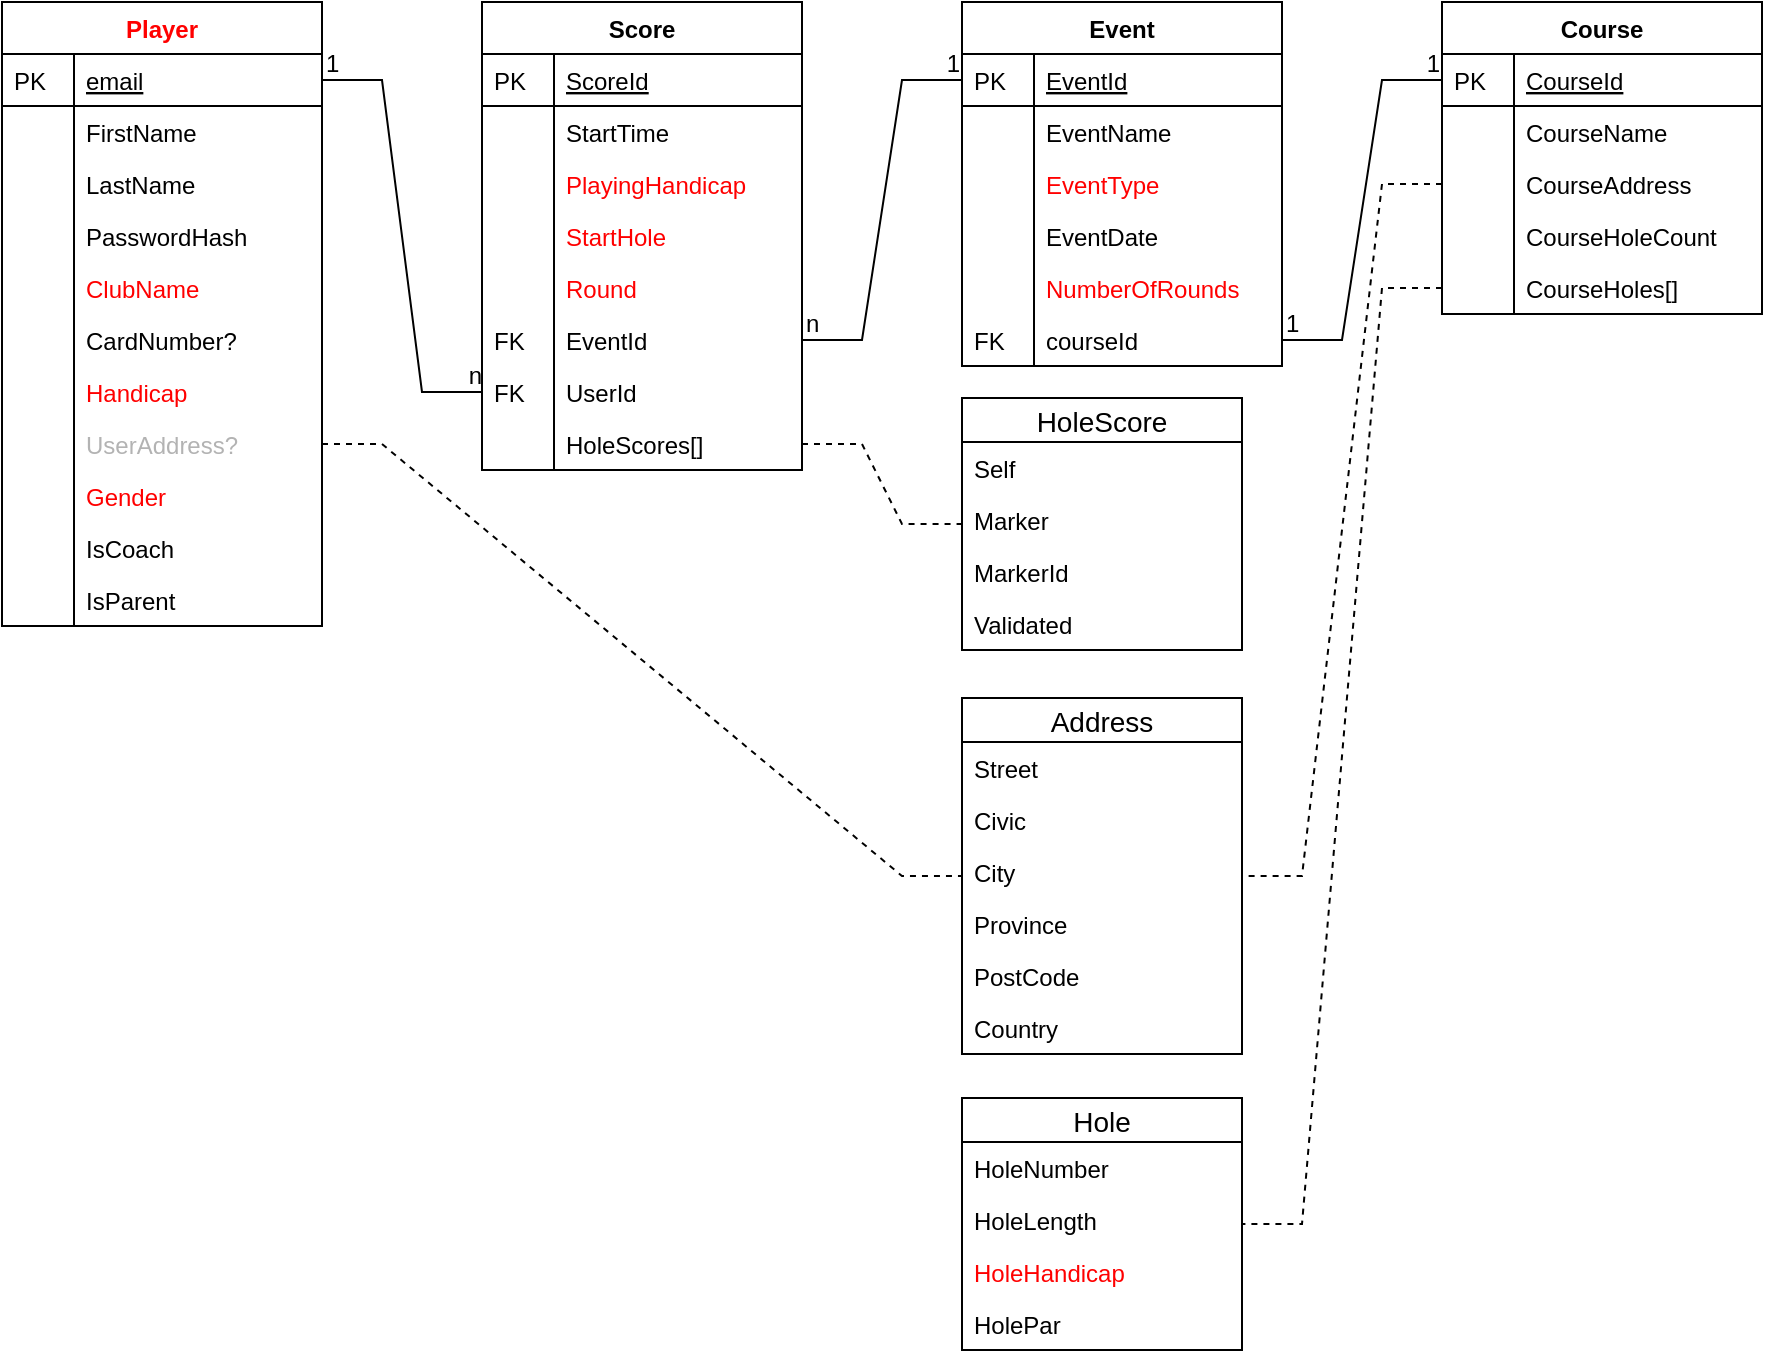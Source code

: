 <mxfile version="12.9.13" type="device"><diagram id="C5RBs43oDa-KdzZeNtuy" name="Page-1"><mxGraphModel dx="1792" dy="1360" grid="1" gridSize="10" guides="1" tooltips="1" connect="1" arrows="1" fold="1" page="1" pageScale="1" pageWidth="1169" pageHeight="827" math="0" shadow="0"><root><mxCell id="WIyWlLk6GJQsqaUBKTNV-0"/><mxCell id="WIyWlLk6GJQsqaUBKTNV-1" parent="WIyWlLk6GJQsqaUBKTNV-0"/><mxCell id="zkfFHV4jXpPFQw0GAbJ--51" value="Player" style="swimlane;fontStyle=1;childLayout=stackLayout;horizontal=1;startSize=26;horizontalStack=0;resizeParent=1;resizeLast=0;collapsible=1;marginBottom=0;rounded=0;shadow=0;strokeWidth=1;fontColor=#FF0000;" parent="WIyWlLk6GJQsqaUBKTNV-1" vertex="1"><mxGeometry x="40" y="42" width="160" height="312" as="geometry"><mxRectangle x="20" y="80" width="160" height="26" as="alternateBounds"/></mxGeometry></mxCell><mxCell id="zkfFHV4jXpPFQw0GAbJ--52" value="email" style="shape=partialRectangle;top=0;left=0;right=0;bottom=1;align=left;verticalAlign=top;fillColor=none;spacingLeft=40;spacingRight=4;overflow=hidden;rotatable=0;points=[[0,0.5],[1,0.5]];portConstraint=eastwest;dropTarget=0;rounded=0;shadow=0;strokeWidth=1;fontStyle=4" parent="zkfFHV4jXpPFQw0GAbJ--51" vertex="1"><mxGeometry y="26" width="160" height="26" as="geometry"/></mxCell><mxCell id="zkfFHV4jXpPFQw0GAbJ--53" value="PK" style="shape=partialRectangle;top=0;left=0;bottom=0;fillColor=none;align=left;verticalAlign=top;spacingLeft=4;spacingRight=4;overflow=hidden;rotatable=0;points=[];portConstraint=eastwest;part=1;" parent="zkfFHV4jXpPFQw0GAbJ--52" vertex="1" connectable="0"><mxGeometry width="36" height="26" as="geometry"/></mxCell><mxCell id="zkfFHV4jXpPFQw0GAbJ--54" value="FirstName" style="shape=partialRectangle;top=0;left=0;right=0;bottom=0;align=left;verticalAlign=top;fillColor=none;spacingLeft=40;spacingRight=4;overflow=hidden;rotatable=0;points=[[0,0.5],[1,0.5]];portConstraint=eastwest;dropTarget=0;rounded=0;shadow=0;strokeWidth=1;" parent="zkfFHV4jXpPFQw0GAbJ--51" vertex="1"><mxGeometry y="52" width="160" height="26" as="geometry"/></mxCell><mxCell id="zkfFHV4jXpPFQw0GAbJ--55" value="" style="shape=partialRectangle;top=0;left=0;bottom=0;fillColor=none;align=left;verticalAlign=top;spacingLeft=4;spacingRight=4;overflow=hidden;rotatable=0;points=[];portConstraint=eastwest;part=1;" parent="zkfFHV4jXpPFQw0GAbJ--54" vertex="1" connectable="0"><mxGeometry width="36" height="26" as="geometry"/></mxCell><mxCell id="CNbzcFAfPootxd4gBOf6-0" value="LastName" style="shape=partialRectangle;top=0;left=0;right=0;bottom=0;align=left;verticalAlign=top;fillColor=none;spacingLeft=40;spacingRight=4;overflow=hidden;rotatable=0;points=[[0,0.5],[1,0.5]];portConstraint=eastwest;dropTarget=0;rounded=0;shadow=0;strokeWidth=1;" parent="zkfFHV4jXpPFQw0GAbJ--51" vertex="1"><mxGeometry y="78" width="160" height="26" as="geometry"/></mxCell><mxCell id="CNbzcFAfPootxd4gBOf6-1" value="" style="shape=partialRectangle;top=0;left=0;bottom=0;fillColor=none;align=left;verticalAlign=top;spacingLeft=4;spacingRight=4;overflow=hidden;rotatable=0;points=[];portConstraint=eastwest;part=1;" parent="CNbzcFAfPootxd4gBOf6-0" vertex="1" connectable="0"><mxGeometry width="36" height="26" as="geometry"/></mxCell><mxCell id="CNbzcFAfPootxd4gBOf6-2" value="PasswordHash" style="shape=partialRectangle;top=0;left=0;right=0;bottom=0;align=left;verticalAlign=top;fillColor=none;spacingLeft=40;spacingRight=4;overflow=hidden;rotatable=0;points=[[0,0.5],[1,0.5]];portConstraint=eastwest;dropTarget=0;rounded=0;shadow=0;strokeWidth=1;" parent="zkfFHV4jXpPFQw0GAbJ--51" vertex="1"><mxGeometry y="104" width="160" height="26" as="geometry"/></mxCell><mxCell id="CNbzcFAfPootxd4gBOf6-3" value="" style="shape=partialRectangle;top=0;left=0;bottom=0;fillColor=none;align=left;verticalAlign=top;spacingLeft=4;spacingRight=4;overflow=hidden;rotatable=0;points=[];portConstraint=eastwest;part=1;" parent="CNbzcFAfPootxd4gBOf6-2" vertex="1" connectable="0"><mxGeometry width="36" height="26" as="geometry"/></mxCell><mxCell id="kqVIiH5N-FaL8CPObBzs-2" value="ClubName" style="shape=partialRectangle;top=0;left=0;right=0;bottom=0;align=left;verticalAlign=top;fillColor=none;spacingLeft=40;spacingRight=4;overflow=hidden;rotatable=0;points=[[0,0.5],[1,0.5]];portConstraint=eastwest;dropTarget=0;rounded=0;shadow=0;strokeWidth=1;fontColor=#FF0000;" parent="zkfFHV4jXpPFQw0GAbJ--51" vertex="1"><mxGeometry y="130" width="160" height="26" as="geometry"/></mxCell><mxCell id="kqVIiH5N-FaL8CPObBzs-3" value="" style="shape=partialRectangle;top=0;left=0;bottom=0;fillColor=none;align=left;verticalAlign=top;spacingLeft=4;spacingRight=4;overflow=hidden;rotatable=0;points=[];portConstraint=eastwest;part=1;" parent="kqVIiH5N-FaL8CPObBzs-2" vertex="1" connectable="0"><mxGeometry width="36" height="26" as="geometry"/></mxCell><mxCell id="CNbzcFAfPootxd4gBOf6-4" value="CardNumber?" style="shape=partialRectangle;top=0;left=0;right=0;bottom=0;align=left;verticalAlign=top;fillColor=none;spacingLeft=40;spacingRight=4;overflow=hidden;rotatable=0;points=[[0,0.5],[1,0.5]];portConstraint=eastwest;dropTarget=0;rounded=0;shadow=0;strokeWidth=1;" parent="zkfFHV4jXpPFQw0GAbJ--51" vertex="1"><mxGeometry y="156" width="160" height="26" as="geometry"/></mxCell><mxCell id="CNbzcFAfPootxd4gBOf6-5" value="" style="shape=partialRectangle;top=0;left=0;bottom=0;fillColor=none;align=left;verticalAlign=top;spacingLeft=4;spacingRight=4;overflow=hidden;rotatable=0;points=[];portConstraint=eastwest;part=1;" parent="CNbzcFAfPootxd4gBOf6-4" vertex="1" connectable="0"><mxGeometry width="36" height="26" as="geometry"/></mxCell><mxCell id="CNbzcFAfPootxd4gBOf6-6" value="Handicap" style="shape=partialRectangle;top=0;left=0;right=0;bottom=0;align=left;verticalAlign=top;fillColor=none;spacingLeft=40;spacingRight=4;overflow=hidden;rotatable=0;points=[[0,0.5],[1,0.5]];portConstraint=eastwest;dropTarget=0;rounded=0;shadow=0;strokeWidth=1;fontColor=#FF0000;" parent="zkfFHV4jXpPFQw0GAbJ--51" vertex="1"><mxGeometry y="182" width="160" height="26" as="geometry"/></mxCell><mxCell id="CNbzcFAfPootxd4gBOf6-7" value="" style="shape=partialRectangle;top=0;left=0;bottom=0;fillColor=none;align=left;verticalAlign=top;spacingLeft=4;spacingRight=4;overflow=hidden;rotatable=0;points=[];portConstraint=eastwest;part=1;" parent="CNbzcFAfPootxd4gBOf6-6" vertex="1" connectable="0"><mxGeometry width="36" height="26" as="geometry"/></mxCell><mxCell id="CNbzcFAfPootxd4gBOf6-12" value="UserAddress?" style="shape=partialRectangle;top=0;left=0;right=0;bottom=0;align=left;verticalAlign=top;fillColor=none;spacingLeft=40;spacingRight=4;overflow=hidden;rotatable=0;points=[[0,0.5],[1,0.5]];portConstraint=eastwest;dropTarget=0;rounded=0;shadow=0;strokeWidth=1;fontColor=#B3B3B3;" parent="zkfFHV4jXpPFQw0GAbJ--51" vertex="1"><mxGeometry y="208" width="160" height="26" as="geometry"/></mxCell><mxCell id="CNbzcFAfPootxd4gBOf6-13" value="" style="shape=partialRectangle;top=0;left=0;bottom=0;fillColor=none;align=left;verticalAlign=top;spacingLeft=4;spacingRight=4;overflow=hidden;rotatable=0;points=[];portConstraint=eastwest;part=1;" parent="CNbzcFAfPootxd4gBOf6-12" vertex="1" connectable="0"><mxGeometry width="36" height="26" as="geometry"/></mxCell><mxCell id="kqVIiH5N-FaL8CPObBzs-0" value="Gender" style="shape=partialRectangle;top=0;left=0;right=0;bottom=0;align=left;verticalAlign=top;fillColor=none;spacingLeft=40;spacingRight=4;overflow=hidden;rotatable=0;points=[[0,0.5],[1,0.5]];portConstraint=eastwest;dropTarget=0;rounded=0;shadow=0;strokeWidth=1;fontColor=#FF0000;" parent="zkfFHV4jXpPFQw0GAbJ--51" vertex="1"><mxGeometry y="234" width="160" height="26" as="geometry"/></mxCell><mxCell id="kqVIiH5N-FaL8CPObBzs-1" value="" style="shape=partialRectangle;top=0;left=0;bottom=0;fillColor=none;align=left;verticalAlign=top;spacingLeft=4;spacingRight=4;overflow=hidden;rotatable=0;points=[];portConstraint=eastwest;part=1;" parent="kqVIiH5N-FaL8CPObBzs-0" vertex="1" connectable="0"><mxGeometry width="36" height="26" as="geometry"/></mxCell><mxCell id="CNbzcFAfPootxd4gBOf6-10" value="IsCoach" style="shape=partialRectangle;top=0;left=0;right=0;bottom=0;align=left;verticalAlign=top;fillColor=none;spacingLeft=40;spacingRight=4;overflow=hidden;rotatable=0;points=[[0,0.5],[1,0.5]];portConstraint=eastwest;dropTarget=0;rounded=0;shadow=0;strokeWidth=1;" parent="zkfFHV4jXpPFQw0GAbJ--51" vertex="1"><mxGeometry y="260" width="160" height="26" as="geometry"/></mxCell><mxCell id="CNbzcFAfPootxd4gBOf6-11" value="" style="shape=partialRectangle;top=0;left=0;bottom=0;fillColor=none;align=left;verticalAlign=top;spacingLeft=4;spacingRight=4;overflow=hidden;rotatable=0;points=[];portConstraint=eastwest;part=1;" parent="CNbzcFAfPootxd4gBOf6-10" vertex="1" connectable="0"><mxGeometry width="36" height="26" as="geometry"/></mxCell><mxCell id="CNbzcFAfPootxd4gBOf6-8" value="IsParent" style="shape=partialRectangle;top=0;left=0;right=0;bottom=0;align=left;verticalAlign=top;fillColor=none;spacingLeft=40;spacingRight=4;overflow=hidden;rotatable=0;points=[[0,0.5],[1,0.5]];portConstraint=eastwest;dropTarget=0;rounded=0;shadow=0;strokeWidth=1;" parent="zkfFHV4jXpPFQw0GAbJ--51" vertex="1"><mxGeometry y="286" width="160" height="26" as="geometry"/></mxCell><mxCell id="CNbzcFAfPootxd4gBOf6-9" value="" style="shape=partialRectangle;top=0;left=0;bottom=0;fillColor=none;align=left;verticalAlign=top;spacingLeft=4;spacingRight=4;overflow=hidden;rotatable=0;points=[];portConstraint=eastwest;part=1;" parent="CNbzcFAfPootxd4gBOf6-8" vertex="1" connectable="0"><mxGeometry width="36" height="26" as="geometry"/></mxCell><mxCell id="jcFUPDY8-ciqzz3bYHUC-16" value="" style="endArrow=none;html=1;rounded=0;exitX=1;exitY=0.5;exitDx=0;exitDy=0;entryX=0;entryY=0.5;entryDx=0;entryDy=0;edgeStyle=entityRelationEdgeStyle;" parent="WIyWlLk6GJQsqaUBKTNV-1" source="zkfFHV4jXpPFQw0GAbJ--52" target="jcFUPDY8-ciqzz3bYHUC-13" edge="1"><mxGeometry relative="1" as="geometry"><mxPoint x="280" y="200" as="sourcePoint"/><mxPoint x="330" y="210" as="targetPoint"/></mxGeometry></mxCell><mxCell id="jcFUPDY8-ciqzz3bYHUC-17" value="1" style="resizable=0;html=1;align=left;verticalAlign=bottom;" parent="jcFUPDY8-ciqzz3bYHUC-16" connectable="0" vertex="1"><mxGeometry x="-1" relative="1" as="geometry"/></mxCell><mxCell id="jcFUPDY8-ciqzz3bYHUC-18" value="n" style="resizable=0;html=1;align=right;verticalAlign=bottom;" parent="jcFUPDY8-ciqzz3bYHUC-16" connectable="0" vertex="1"><mxGeometry x="1" relative="1" as="geometry"/></mxCell><mxCell id="zkfFHV4jXpPFQw0GAbJ--56" value="Score" style="swimlane;fontStyle=1;childLayout=stackLayout;horizontal=1;startSize=26;horizontalStack=0;resizeParent=1;resizeLast=0;collapsible=1;marginBottom=0;rounded=0;shadow=0;strokeWidth=1;" parent="WIyWlLk6GJQsqaUBKTNV-1" vertex="1"><mxGeometry x="280" y="42" width="160" height="234" as="geometry"><mxRectangle x="260" y="80" width="160" height="26" as="alternateBounds"/></mxGeometry></mxCell><mxCell id="zkfFHV4jXpPFQw0GAbJ--57" value="ScoreId" style="shape=partialRectangle;top=0;left=0;right=0;bottom=1;align=left;verticalAlign=top;fillColor=none;spacingLeft=40;spacingRight=4;overflow=hidden;rotatable=0;points=[[0,0.5],[1,0.5]];portConstraint=eastwest;dropTarget=0;rounded=0;shadow=0;strokeWidth=1;fontStyle=4" parent="zkfFHV4jXpPFQw0GAbJ--56" vertex="1"><mxGeometry y="26" width="160" height="26" as="geometry"/></mxCell><mxCell id="zkfFHV4jXpPFQw0GAbJ--58" value="PK" style="shape=partialRectangle;top=0;left=0;bottom=0;fillColor=none;align=left;verticalAlign=top;spacingLeft=4;spacingRight=4;overflow=hidden;rotatable=0;points=[];portConstraint=eastwest;part=1;" parent="zkfFHV4jXpPFQw0GAbJ--57" vertex="1" connectable="0"><mxGeometry width="36" height="26" as="geometry"/></mxCell><mxCell id="zkfFHV4jXpPFQw0GAbJ--59" value="StartTime" style="shape=partialRectangle;top=0;left=0;right=0;bottom=0;align=left;verticalAlign=top;fillColor=none;spacingLeft=40;spacingRight=4;overflow=hidden;rotatable=0;points=[[0,0.5],[1,0.5]];portConstraint=eastwest;dropTarget=0;rounded=0;shadow=0;strokeWidth=1;" parent="zkfFHV4jXpPFQw0GAbJ--56" vertex="1"><mxGeometry y="52" width="160" height="26" as="geometry"/></mxCell><mxCell id="zkfFHV4jXpPFQw0GAbJ--60" value="" style="shape=partialRectangle;top=0;left=0;bottom=0;fillColor=none;align=left;verticalAlign=top;spacingLeft=4;spacingRight=4;overflow=hidden;rotatable=0;points=[];portConstraint=eastwest;part=1;" parent="zkfFHV4jXpPFQw0GAbJ--59" vertex="1" connectable="0"><mxGeometry width="36" height="26" as="geometry"/></mxCell><mxCell id="kqVIiH5N-FaL8CPObBzs-9" value="PlayingHandicap" style="shape=partialRectangle;top=0;left=0;right=0;bottom=0;align=left;verticalAlign=top;fillColor=none;spacingLeft=40;spacingRight=4;overflow=hidden;rotatable=0;points=[[0,0.5],[1,0.5]];portConstraint=eastwest;dropTarget=0;rounded=0;shadow=0;strokeWidth=1;fontColor=#FF0000;" parent="zkfFHV4jXpPFQw0GAbJ--56" vertex="1"><mxGeometry y="78" width="160" height="26" as="geometry"/></mxCell><mxCell id="kqVIiH5N-FaL8CPObBzs-10" value="" style="shape=partialRectangle;top=0;left=0;bottom=0;fillColor=none;align=left;verticalAlign=top;spacingLeft=4;spacingRight=4;overflow=hidden;rotatable=0;points=[];portConstraint=eastwest;part=1;" parent="kqVIiH5N-FaL8CPObBzs-9" vertex="1" connectable="0"><mxGeometry width="36" height="26" as="geometry"/></mxCell><mxCell id="kqVIiH5N-FaL8CPObBzs-7" value="StartHole" style="shape=partialRectangle;top=0;left=0;right=0;bottom=0;align=left;verticalAlign=top;fillColor=none;spacingLeft=40;spacingRight=4;overflow=hidden;rotatable=0;points=[[0,0.5],[1,0.5]];portConstraint=eastwest;dropTarget=0;rounded=0;shadow=0;strokeWidth=1;fontColor=#FF0000;" parent="zkfFHV4jXpPFQw0GAbJ--56" vertex="1"><mxGeometry y="104" width="160" height="26" as="geometry"/></mxCell><mxCell id="kqVIiH5N-FaL8CPObBzs-8" value="" style="shape=partialRectangle;top=0;left=0;bottom=0;fillColor=none;align=left;verticalAlign=top;spacingLeft=4;spacingRight=4;overflow=hidden;rotatable=0;points=[];portConstraint=eastwest;part=1;" parent="kqVIiH5N-FaL8CPObBzs-7" vertex="1" connectable="0"><mxGeometry width="36" height="26" as="geometry"/></mxCell><mxCell id="zkfFHV4jXpPFQw0GAbJ--61" value="Round" style="shape=partialRectangle;top=0;left=0;right=0;bottom=0;align=left;verticalAlign=top;fillColor=none;spacingLeft=40;spacingRight=4;overflow=hidden;rotatable=0;points=[[0,0.5],[1,0.5]];portConstraint=eastwest;dropTarget=0;rounded=0;shadow=0;strokeWidth=1;fontColor=#FF0000;" parent="zkfFHV4jXpPFQw0GAbJ--56" vertex="1"><mxGeometry y="130" width="160" height="26" as="geometry"/></mxCell><mxCell id="zkfFHV4jXpPFQw0GAbJ--62" value="" style="shape=partialRectangle;top=0;left=0;bottom=0;fillColor=none;align=left;verticalAlign=top;spacingLeft=4;spacingRight=4;overflow=hidden;rotatable=0;points=[];portConstraint=eastwest;part=1;" parent="zkfFHV4jXpPFQw0GAbJ--61" vertex="1" connectable="0"><mxGeometry width="36" height="26" as="geometry"/></mxCell><mxCell id="jcFUPDY8-ciqzz3bYHUC-11" value="EventId" style="shape=partialRectangle;top=0;left=0;right=0;bottom=0;align=left;verticalAlign=top;fillColor=none;spacingLeft=40;spacingRight=4;overflow=hidden;rotatable=0;points=[[0,0.5],[1,0.5]];portConstraint=eastwest;dropTarget=0;rounded=0;shadow=0;strokeWidth=1;" parent="zkfFHV4jXpPFQw0GAbJ--56" vertex="1"><mxGeometry y="156" width="160" height="26" as="geometry"/></mxCell><mxCell id="jcFUPDY8-ciqzz3bYHUC-12" value="FK" style="shape=partialRectangle;top=0;left=0;bottom=0;fillColor=none;align=left;verticalAlign=top;spacingLeft=4;spacingRight=4;overflow=hidden;rotatable=0;points=[];portConstraint=eastwest;part=1;" parent="jcFUPDY8-ciqzz3bYHUC-11" vertex="1" connectable="0"><mxGeometry width="36" height="26" as="geometry"/></mxCell><mxCell id="jcFUPDY8-ciqzz3bYHUC-13" value="UserId" style="shape=partialRectangle;top=0;left=0;right=0;bottom=0;align=left;verticalAlign=top;fillColor=none;spacingLeft=40;spacingRight=4;overflow=hidden;rotatable=0;points=[[0,0.5],[1,0.5]];portConstraint=eastwest;dropTarget=0;rounded=0;shadow=0;strokeWidth=1;" parent="zkfFHV4jXpPFQw0GAbJ--56" vertex="1"><mxGeometry y="182" width="160" height="26" as="geometry"/></mxCell><mxCell id="jcFUPDY8-ciqzz3bYHUC-14" value="FK" style="shape=partialRectangle;top=0;left=0;bottom=0;fillColor=none;align=left;verticalAlign=top;spacingLeft=4;spacingRight=4;overflow=hidden;rotatable=0;points=[];portConstraint=eastwest;part=1;" parent="jcFUPDY8-ciqzz3bYHUC-13" vertex="1" connectable="0"><mxGeometry width="36" height="26" as="geometry"/></mxCell><mxCell id="P5c_yfgn9r5V4UXOkbUd-7" value="HoleScores[]" style="shape=partialRectangle;top=0;left=0;right=0;bottom=0;align=left;verticalAlign=top;fillColor=none;spacingLeft=40;spacingRight=4;overflow=hidden;rotatable=0;points=[[0,0.5],[1,0.5]];portConstraint=eastwest;dropTarget=0;rounded=0;shadow=0;strokeWidth=1;" parent="zkfFHV4jXpPFQw0GAbJ--56" vertex="1"><mxGeometry y="208" width="160" height="26" as="geometry"/></mxCell><mxCell id="P5c_yfgn9r5V4UXOkbUd-8" value="" style="shape=partialRectangle;top=0;left=0;bottom=0;fillColor=none;align=left;verticalAlign=top;spacingLeft=4;spacingRight=4;overflow=hidden;rotatable=0;points=[];portConstraint=eastwest;part=1;" parent="P5c_yfgn9r5V4UXOkbUd-7" vertex="1" connectable="0"><mxGeometry width="36" height="26" as="geometry"/></mxCell><mxCell id="jcFUPDY8-ciqzz3bYHUC-42" value="" style="endArrow=none;html=1;rounded=0;edgeStyle=entityRelationEdgeStyle;" parent="WIyWlLk6GJQsqaUBKTNV-1" source="jcFUPDY8-ciqzz3bYHUC-11" target="zkfFHV4jXpPFQw0GAbJ--65" edge="1"><mxGeometry relative="1" as="geometry"><mxPoint x="470" y="435" as="sourcePoint"/><mxPoint x="560" y="383" as="targetPoint"/></mxGeometry></mxCell><mxCell id="jcFUPDY8-ciqzz3bYHUC-43" value="n" style="resizable=0;html=1;align=left;verticalAlign=bottom;" parent="jcFUPDY8-ciqzz3bYHUC-42" connectable="0" vertex="1"><mxGeometry x="-1" relative="1" as="geometry"/></mxCell><mxCell id="jcFUPDY8-ciqzz3bYHUC-44" value="1" style="resizable=0;html=1;align=right;verticalAlign=bottom;" parent="jcFUPDY8-ciqzz3bYHUC-42" connectable="0" vertex="1"><mxGeometry x="1" relative="1" as="geometry"/></mxCell><mxCell id="zkfFHV4jXpPFQw0GAbJ--64" value="Event" style="swimlane;fontStyle=1;childLayout=stackLayout;horizontal=1;startSize=26;horizontalStack=0;resizeParent=1;resizeLast=0;collapsible=1;marginBottom=0;rounded=0;shadow=0;strokeWidth=1;" parent="WIyWlLk6GJQsqaUBKTNV-1" vertex="1"><mxGeometry x="520" y="42" width="160" height="182" as="geometry"><mxRectangle x="260" y="270" width="160" height="26" as="alternateBounds"/></mxGeometry></mxCell><mxCell id="zkfFHV4jXpPFQw0GAbJ--65" value="EventId" style="shape=partialRectangle;top=0;left=0;right=0;bottom=1;align=left;verticalAlign=top;fillColor=none;spacingLeft=40;spacingRight=4;overflow=hidden;rotatable=0;points=[[0,0.5],[1,0.5]];portConstraint=eastwest;dropTarget=0;rounded=0;shadow=0;strokeWidth=1;fontStyle=4" parent="zkfFHV4jXpPFQw0GAbJ--64" vertex="1"><mxGeometry y="26" width="160" height="26" as="geometry"/></mxCell><mxCell id="zkfFHV4jXpPFQw0GAbJ--66" value="PK" style="shape=partialRectangle;top=0;left=0;bottom=0;fillColor=none;align=left;verticalAlign=top;spacingLeft=4;spacingRight=4;overflow=hidden;rotatable=0;points=[];portConstraint=eastwest;part=1;" parent="zkfFHV4jXpPFQw0GAbJ--65" vertex="1" connectable="0"><mxGeometry width="36" height="26" as="geometry"/></mxCell><mxCell id="zkfFHV4jXpPFQw0GAbJ--67" value="EventName" style="shape=partialRectangle;top=0;left=0;right=0;bottom=0;align=left;verticalAlign=top;fillColor=none;spacingLeft=40;spacingRight=4;overflow=hidden;rotatable=0;points=[[0,0.5],[1,0.5]];portConstraint=eastwest;dropTarget=0;rounded=0;shadow=0;strokeWidth=1;" parent="zkfFHV4jXpPFQw0GAbJ--64" vertex="1"><mxGeometry y="52" width="160" height="26" as="geometry"/></mxCell><mxCell id="zkfFHV4jXpPFQw0GAbJ--68" value="" style="shape=partialRectangle;top=0;left=0;bottom=0;fillColor=none;align=left;verticalAlign=top;spacingLeft=4;spacingRight=4;overflow=hidden;rotatable=0;points=[];portConstraint=eastwest;part=1;" parent="zkfFHV4jXpPFQw0GAbJ--67" vertex="1" connectable="0"><mxGeometry width="36" height="26" as="geometry"/></mxCell><mxCell id="kqVIiH5N-FaL8CPObBzs-4" value="EventType" style="shape=partialRectangle;top=0;left=0;right=0;bottom=0;align=left;verticalAlign=top;fillColor=none;spacingLeft=40;spacingRight=4;overflow=hidden;rotatable=0;points=[[0,0.5],[1,0.5]];portConstraint=eastwest;dropTarget=0;rounded=0;shadow=0;strokeWidth=1;fontColor=#FF0000;" parent="zkfFHV4jXpPFQw0GAbJ--64" vertex="1"><mxGeometry y="78" width="160" height="26" as="geometry"/></mxCell><mxCell id="kqVIiH5N-FaL8CPObBzs-5" value="" style="shape=partialRectangle;top=0;left=0;bottom=0;fillColor=none;align=left;verticalAlign=top;spacingLeft=4;spacingRight=4;overflow=hidden;rotatable=0;points=[];portConstraint=eastwest;part=1;" parent="kqVIiH5N-FaL8CPObBzs-4" vertex="1" connectable="0"><mxGeometry width="36" height="26" as="geometry"/></mxCell><mxCell id="zkfFHV4jXpPFQw0GAbJ--69" value="EventDate" style="shape=partialRectangle;top=0;left=0;right=0;bottom=0;align=left;verticalAlign=top;fillColor=none;spacingLeft=40;spacingRight=4;overflow=hidden;rotatable=0;points=[[0,0.5],[1,0.5]];portConstraint=eastwest;dropTarget=0;rounded=0;shadow=0;strokeWidth=1;" parent="zkfFHV4jXpPFQw0GAbJ--64" vertex="1"><mxGeometry y="104" width="160" height="26" as="geometry"/></mxCell><mxCell id="zkfFHV4jXpPFQw0GAbJ--70" value="" style="shape=partialRectangle;top=0;left=0;bottom=0;fillColor=none;align=left;verticalAlign=top;spacingLeft=4;spacingRight=4;overflow=hidden;rotatable=0;points=[];portConstraint=eastwest;part=1;" parent="zkfFHV4jXpPFQw0GAbJ--69" vertex="1" connectable="0"><mxGeometry width="36" height="26" as="geometry"/></mxCell><mxCell id="jcFUPDY8-ciqzz3bYHUC-19" value="NumberOfRounds" style="shape=partialRectangle;top=0;left=0;right=0;bottom=0;align=left;verticalAlign=top;fillColor=none;spacingLeft=40;spacingRight=4;overflow=hidden;rotatable=0;points=[[0,0.5],[1,0.5]];portConstraint=eastwest;dropTarget=0;rounded=0;shadow=0;strokeWidth=1;fontColor=#FF0000;" parent="zkfFHV4jXpPFQw0GAbJ--64" vertex="1"><mxGeometry y="130" width="160" height="26" as="geometry"/></mxCell><mxCell id="jcFUPDY8-ciqzz3bYHUC-20" value="" style="shape=partialRectangle;top=0;left=0;bottom=0;fillColor=none;align=left;verticalAlign=top;spacingLeft=4;spacingRight=4;overflow=hidden;rotatable=0;points=[];portConstraint=eastwest;part=1;" parent="jcFUPDY8-ciqzz3bYHUC-19" vertex="1" connectable="0"><mxGeometry width="36" height="26" as="geometry"/></mxCell><mxCell id="jcFUPDY8-ciqzz3bYHUC-21" value="courseId" style="shape=partialRectangle;top=0;left=0;right=0;bottom=0;align=left;verticalAlign=top;fillColor=none;spacingLeft=40;spacingRight=4;overflow=hidden;rotatable=0;points=[[0,0.5],[1,0.5]];portConstraint=eastwest;dropTarget=0;rounded=0;shadow=0;strokeWidth=1;" parent="zkfFHV4jXpPFQw0GAbJ--64" vertex="1"><mxGeometry y="156" width="160" height="26" as="geometry"/></mxCell><mxCell id="jcFUPDY8-ciqzz3bYHUC-22" value="FK" style="shape=partialRectangle;top=0;left=0;bottom=0;fillColor=none;align=left;verticalAlign=top;spacingLeft=4;spacingRight=4;overflow=hidden;rotatable=0;points=[];portConstraint=eastwest;part=1;" parent="jcFUPDY8-ciqzz3bYHUC-21" vertex="1" connectable="0"><mxGeometry width="36" height="26" as="geometry"/></mxCell><mxCell id="jcFUPDY8-ciqzz3bYHUC-72" value="" style="endArrow=none;html=1;rounded=0;edgeStyle=entityRelationEdgeStyle;entryX=0;entryY=0.5;entryDx=0;entryDy=0;" parent="WIyWlLk6GJQsqaUBKTNV-1" source="jcFUPDY8-ciqzz3bYHUC-21" target="jcFUPDY8-ciqzz3bYHUC-24" edge="1"><mxGeometry relative="1" as="geometry"><mxPoint x="750" y="159" as="sourcePoint"/><mxPoint x="830" y="81" as="targetPoint"/></mxGeometry></mxCell><mxCell id="jcFUPDY8-ciqzz3bYHUC-73" value="1" style="resizable=0;html=1;align=left;verticalAlign=bottom;" parent="jcFUPDY8-ciqzz3bYHUC-72" connectable="0" vertex="1"><mxGeometry x="-1" relative="1" as="geometry"/></mxCell><mxCell id="jcFUPDY8-ciqzz3bYHUC-74" value="1" style="resizable=0;html=1;align=right;verticalAlign=bottom;" parent="jcFUPDY8-ciqzz3bYHUC-72" connectable="0" vertex="1"><mxGeometry x="1" relative="1" as="geometry"/></mxCell><mxCell id="jcFUPDY8-ciqzz3bYHUC-23" value="Course" style="swimlane;fontStyle=1;childLayout=stackLayout;horizontal=1;startSize=26;horizontalStack=0;resizeParent=1;resizeLast=0;collapsible=1;marginBottom=0;rounded=0;shadow=0;strokeWidth=1;" parent="WIyWlLk6GJQsqaUBKTNV-1" vertex="1"><mxGeometry x="760" y="42" width="160" height="156" as="geometry"><mxRectangle x="260" y="270" width="160" height="26" as="alternateBounds"/></mxGeometry></mxCell><mxCell id="jcFUPDY8-ciqzz3bYHUC-24" value="CourseId" style="shape=partialRectangle;top=0;left=0;right=0;bottom=1;align=left;verticalAlign=top;fillColor=none;spacingLeft=40;spacingRight=4;overflow=hidden;rotatable=0;points=[[0,0.5],[1,0.5]];portConstraint=eastwest;dropTarget=0;rounded=0;shadow=0;strokeWidth=1;fontStyle=4" parent="jcFUPDY8-ciqzz3bYHUC-23" vertex="1"><mxGeometry y="26" width="160" height="26" as="geometry"/></mxCell><mxCell id="jcFUPDY8-ciqzz3bYHUC-25" value="PK" style="shape=partialRectangle;top=0;left=0;bottom=0;fillColor=none;align=left;verticalAlign=top;spacingLeft=4;spacingRight=4;overflow=hidden;rotatable=0;points=[];portConstraint=eastwest;part=1;" parent="jcFUPDY8-ciqzz3bYHUC-24" vertex="1" connectable="0"><mxGeometry width="36" height="26" as="geometry"/></mxCell><mxCell id="jcFUPDY8-ciqzz3bYHUC-26" value="CourseName" style="shape=partialRectangle;top=0;left=0;right=0;bottom=0;align=left;verticalAlign=top;fillColor=none;spacingLeft=40;spacingRight=4;overflow=hidden;rotatable=0;points=[[0,0.5],[1,0.5]];portConstraint=eastwest;dropTarget=0;rounded=0;shadow=0;strokeWidth=1;" parent="jcFUPDY8-ciqzz3bYHUC-23" vertex="1"><mxGeometry y="52" width="160" height="26" as="geometry"/></mxCell><mxCell id="jcFUPDY8-ciqzz3bYHUC-27" value="" style="shape=partialRectangle;top=0;left=0;bottom=0;fillColor=none;align=left;verticalAlign=top;spacingLeft=4;spacingRight=4;overflow=hidden;rotatable=0;points=[];portConstraint=eastwest;part=1;" parent="jcFUPDY8-ciqzz3bYHUC-26" vertex="1" connectable="0"><mxGeometry width="36" height="26" as="geometry"/></mxCell><mxCell id="jcFUPDY8-ciqzz3bYHUC-28" value="CourseAddress" style="shape=partialRectangle;top=0;left=0;right=0;bottom=0;align=left;verticalAlign=top;fillColor=none;spacingLeft=40;spacingRight=4;overflow=hidden;rotatable=0;points=[[0,0.5],[1,0.5]];portConstraint=eastwest;dropTarget=0;rounded=0;shadow=0;strokeWidth=1;" parent="jcFUPDY8-ciqzz3bYHUC-23" vertex="1"><mxGeometry y="78" width="160" height="26" as="geometry"/></mxCell><mxCell id="jcFUPDY8-ciqzz3bYHUC-29" value="" style="shape=partialRectangle;top=0;left=0;bottom=0;fillColor=none;align=left;verticalAlign=top;spacingLeft=4;spacingRight=4;overflow=hidden;rotatable=0;points=[];portConstraint=eastwest;part=1;" parent="jcFUPDY8-ciqzz3bYHUC-28" vertex="1" connectable="0"><mxGeometry width="36" height="26" as="geometry"/></mxCell><mxCell id="jcFUPDY8-ciqzz3bYHUC-30" value="CourseHoleCount" style="shape=partialRectangle;top=0;left=0;right=0;bottom=0;align=left;verticalAlign=top;fillColor=none;spacingLeft=40;spacingRight=4;overflow=hidden;rotatable=0;points=[[0,0.5],[1,0.5]];portConstraint=eastwest;dropTarget=0;rounded=0;shadow=0;strokeWidth=1;" parent="jcFUPDY8-ciqzz3bYHUC-23" vertex="1"><mxGeometry y="104" width="160" height="26" as="geometry"/></mxCell><mxCell id="jcFUPDY8-ciqzz3bYHUC-31" value="" style="shape=partialRectangle;top=0;left=0;bottom=0;fillColor=none;align=left;verticalAlign=top;spacingLeft=4;spacingRight=4;overflow=hidden;rotatable=0;points=[];portConstraint=eastwest;part=1;" parent="jcFUPDY8-ciqzz3bYHUC-30" vertex="1" connectable="0"><mxGeometry width="36" height="26" as="geometry"/></mxCell><mxCell id="jcFUPDY8-ciqzz3bYHUC-32" value="CourseHoles[]" style="shape=partialRectangle;top=0;left=0;right=0;bottom=0;align=left;verticalAlign=top;fillColor=none;spacingLeft=40;spacingRight=4;overflow=hidden;rotatable=0;points=[[0,0.5],[1,0.5]];portConstraint=eastwest;dropTarget=0;rounded=0;shadow=0;strokeWidth=1;" parent="jcFUPDY8-ciqzz3bYHUC-23" vertex="1"><mxGeometry y="130" width="160" height="26" as="geometry"/></mxCell><mxCell id="jcFUPDY8-ciqzz3bYHUC-33" value="" style="shape=partialRectangle;top=0;left=0;bottom=0;fillColor=none;align=left;verticalAlign=top;spacingLeft=4;spacingRight=4;overflow=hidden;rotatable=0;points=[];portConstraint=eastwest;part=1;" parent="jcFUPDY8-ciqzz3bYHUC-32" vertex="1" connectable="0"><mxGeometry width="36" height="26" as="geometry"/></mxCell><mxCell id="P5c_yfgn9r5V4UXOkbUd-9" style="edgeStyle=entityRelationEdgeStyle;rounded=0;orthogonalLoop=1;jettySize=auto;html=1;endArrow=none;endFill=0;dashed=1;" parent="WIyWlLk6GJQsqaUBKTNV-1" source="CNbzcFAfPootxd4gBOf6-12" target="jcFUPDY8-ciqzz3bYHUC-58" edge="1"><mxGeometry relative="1" as="geometry"/></mxCell><mxCell id="P5c_yfgn9r5V4UXOkbUd-10" style="edgeStyle=entityRelationEdgeStyle;rounded=0;orthogonalLoop=1;jettySize=auto;html=1;endArrow=none;endFill=0;dashed=1;exitX=1;exitY=0.5;exitDx=0;exitDy=0;" parent="WIyWlLk6GJQsqaUBKTNV-1" source="P5c_yfgn9r5V4UXOkbUd-7" target="P5c_yfgn9r5V4UXOkbUd-0" edge="1"><mxGeometry relative="1" as="geometry"><mxPoint x="210" y="247" as="sourcePoint"/><mxPoint x="420" y="513" as="targetPoint"/></mxGeometry></mxCell><mxCell id="P5c_yfgn9r5V4UXOkbUd-11" style="edgeStyle=entityRelationEdgeStyle;rounded=0;orthogonalLoop=1;jettySize=auto;html=1;dashed=1;endArrow=none;endFill=0;" parent="WIyWlLk6GJQsqaUBKTNV-1" source="jcFUPDY8-ciqzz3bYHUC-28" target="jcFUPDY8-ciqzz3bYHUC-58" edge="1"><mxGeometry relative="1" as="geometry"/></mxCell><mxCell id="P5c_yfgn9r5V4UXOkbUd-0" value="HoleScore" style="swimlane;fontStyle=0;childLayout=stackLayout;horizontal=1;startSize=22;horizontalStack=0;resizeParent=1;resizeParentMax=0;resizeLast=0;collapsible=1;marginBottom=0;align=center;fontSize=14;" parent="WIyWlLk6GJQsqaUBKTNV-1" vertex="1"><mxGeometry x="520" y="240" width="140" height="126" as="geometry"/></mxCell><mxCell id="P5c_yfgn9r5V4UXOkbUd-1" value="Self" style="text;strokeColor=none;fillColor=none;spacingLeft=4;spacingRight=4;overflow=hidden;rotatable=0;points=[[0,0.5],[1,0.5]];portConstraint=eastwest;fontSize=12;" parent="P5c_yfgn9r5V4UXOkbUd-0" vertex="1"><mxGeometry y="22" width="140" height="26" as="geometry"/></mxCell><mxCell id="P5c_yfgn9r5V4UXOkbUd-2" value="Marker" style="text;strokeColor=none;fillColor=none;spacingLeft=4;spacingRight=4;overflow=hidden;rotatable=0;points=[[0,0.5],[1,0.5]];portConstraint=eastwest;fontSize=12;" parent="P5c_yfgn9r5V4UXOkbUd-0" vertex="1"><mxGeometry y="48" width="140" height="26" as="geometry"/></mxCell><mxCell id="NJESZ0-CdHXU1Z5m9WvB-0" value="MarkerId" style="text;strokeColor=none;fillColor=none;spacingLeft=4;spacingRight=4;overflow=hidden;rotatable=0;points=[[0,0.5],[1,0.5]];portConstraint=eastwest;fontSize=12;" vertex="1" parent="P5c_yfgn9r5V4UXOkbUd-0"><mxGeometry y="74" width="140" height="26" as="geometry"/></mxCell><mxCell id="P5c_yfgn9r5V4UXOkbUd-3" value="Validated" style="text;strokeColor=none;fillColor=none;spacingLeft=4;spacingRight=4;overflow=hidden;rotatable=0;points=[[0,0.5],[1,0.5]];portConstraint=eastwest;fontSize=12;fontColor=#000000;" parent="P5c_yfgn9r5V4UXOkbUd-0" vertex="1"><mxGeometry y="100" width="140" height="26" as="geometry"/></mxCell><mxCell id="P5c_yfgn9r5V4UXOkbUd-12" style="edgeStyle=entityRelationEdgeStyle;rounded=0;orthogonalLoop=1;jettySize=auto;html=1;dashed=1;endArrow=none;endFill=0;" parent="WIyWlLk6GJQsqaUBKTNV-1" source="jcFUPDY8-ciqzz3bYHUC-32" target="jcFUPDY8-ciqzz3bYHUC-65" edge="1"><mxGeometry relative="1" as="geometry"/></mxCell><mxCell id="jcFUPDY8-ciqzz3bYHUC-58" value="Address" style="swimlane;fontStyle=0;childLayout=stackLayout;horizontal=1;startSize=22;horizontalStack=0;resizeParent=1;resizeParentMax=0;resizeLast=0;collapsible=1;marginBottom=0;align=center;fontSize=14;" parent="WIyWlLk6GJQsqaUBKTNV-1" vertex="1"><mxGeometry x="520" y="390" width="140" height="178" as="geometry"/></mxCell><mxCell id="jcFUPDY8-ciqzz3bYHUC-59" value="Street" style="text;strokeColor=none;fillColor=none;spacingLeft=4;spacingRight=4;overflow=hidden;rotatable=0;points=[[0,0.5],[1,0.5]];portConstraint=eastwest;fontSize=12;" parent="jcFUPDY8-ciqzz3bYHUC-58" vertex="1"><mxGeometry y="22" width="140" height="26" as="geometry"/></mxCell><mxCell id="jcFUPDY8-ciqzz3bYHUC-60" value="Civic" style="text;strokeColor=none;fillColor=none;spacingLeft=4;spacingRight=4;overflow=hidden;rotatable=0;points=[[0,0.5],[1,0.5]];portConstraint=eastwest;fontSize=12;" parent="jcFUPDY8-ciqzz3bYHUC-58" vertex="1"><mxGeometry y="48" width="140" height="26" as="geometry"/></mxCell><mxCell id="jcFUPDY8-ciqzz3bYHUC-61" value="City" style="text;strokeColor=none;fillColor=none;spacingLeft=4;spacingRight=4;overflow=hidden;rotatable=0;points=[[0,0.5],[1,0.5]];portConstraint=eastwest;fontSize=12;" parent="jcFUPDY8-ciqzz3bYHUC-58" vertex="1"><mxGeometry y="74" width="140" height="26" as="geometry"/></mxCell><mxCell id="jcFUPDY8-ciqzz3bYHUC-62" value="Province" style="text;strokeColor=none;fillColor=none;spacingLeft=4;spacingRight=4;overflow=hidden;rotatable=0;points=[[0,0.5],[1,0.5]];portConstraint=eastwest;fontSize=12;" parent="jcFUPDY8-ciqzz3bYHUC-58" vertex="1"><mxGeometry y="100" width="140" height="26" as="geometry"/></mxCell><mxCell id="jcFUPDY8-ciqzz3bYHUC-63" value="PostCode" style="text;strokeColor=none;fillColor=none;spacingLeft=4;spacingRight=4;overflow=hidden;rotatable=0;points=[[0,0.5],[1,0.5]];portConstraint=eastwest;fontSize=12;" parent="jcFUPDY8-ciqzz3bYHUC-58" vertex="1"><mxGeometry y="126" width="140" height="26" as="geometry"/></mxCell><mxCell id="jcFUPDY8-ciqzz3bYHUC-64" value="Country" style="text;strokeColor=none;fillColor=none;spacingLeft=4;spacingRight=4;overflow=hidden;rotatable=0;points=[[0,0.5],[1,0.5]];portConstraint=eastwest;fontSize=12;" parent="jcFUPDY8-ciqzz3bYHUC-58" vertex="1"><mxGeometry y="152" width="140" height="26" as="geometry"/></mxCell><mxCell id="jcFUPDY8-ciqzz3bYHUC-65" value="Hole" style="swimlane;fontStyle=0;childLayout=stackLayout;horizontal=1;startSize=22;horizontalStack=0;resizeParent=1;resizeParentMax=0;resizeLast=0;collapsible=1;marginBottom=0;align=center;fontSize=14;" parent="WIyWlLk6GJQsqaUBKTNV-1" vertex="1"><mxGeometry x="520" y="590" width="140" height="126" as="geometry"/></mxCell><mxCell id="jcFUPDY8-ciqzz3bYHUC-66" value="HoleNumber" style="text;strokeColor=none;fillColor=none;spacingLeft=4;spacingRight=4;overflow=hidden;rotatable=0;points=[[0,0.5],[1,0.5]];portConstraint=eastwest;fontSize=12;" parent="jcFUPDY8-ciqzz3bYHUC-65" vertex="1"><mxGeometry y="22" width="140" height="26" as="geometry"/></mxCell><mxCell id="jcFUPDY8-ciqzz3bYHUC-67" value="HoleLength" style="text;strokeColor=none;fillColor=none;spacingLeft=4;spacingRight=4;overflow=hidden;rotatable=0;points=[[0,0.5],[1,0.5]];portConstraint=eastwest;fontSize=12;" parent="jcFUPDY8-ciqzz3bYHUC-65" vertex="1"><mxGeometry y="48" width="140" height="26" as="geometry"/></mxCell><mxCell id="kqVIiH5N-FaL8CPObBzs-6" value="HoleHandicap" style="text;strokeColor=none;fillColor=none;spacingLeft=4;spacingRight=4;overflow=hidden;rotatable=0;points=[[0,0.5],[1,0.5]];portConstraint=eastwest;fontSize=12;fontColor=#FF0000;" parent="jcFUPDY8-ciqzz3bYHUC-65" vertex="1"><mxGeometry y="74" width="140" height="26" as="geometry"/></mxCell><mxCell id="jcFUPDY8-ciqzz3bYHUC-68" value="HolePar" style="text;strokeColor=none;fillColor=none;spacingLeft=4;spacingRight=4;overflow=hidden;rotatable=0;points=[[0,0.5],[1,0.5]];portConstraint=eastwest;fontSize=12;" parent="jcFUPDY8-ciqzz3bYHUC-65" vertex="1"><mxGeometry y="100" width="140" height="26" as="geometry"/></mxCell></root></mxGraphModel></diagram></mxfile>